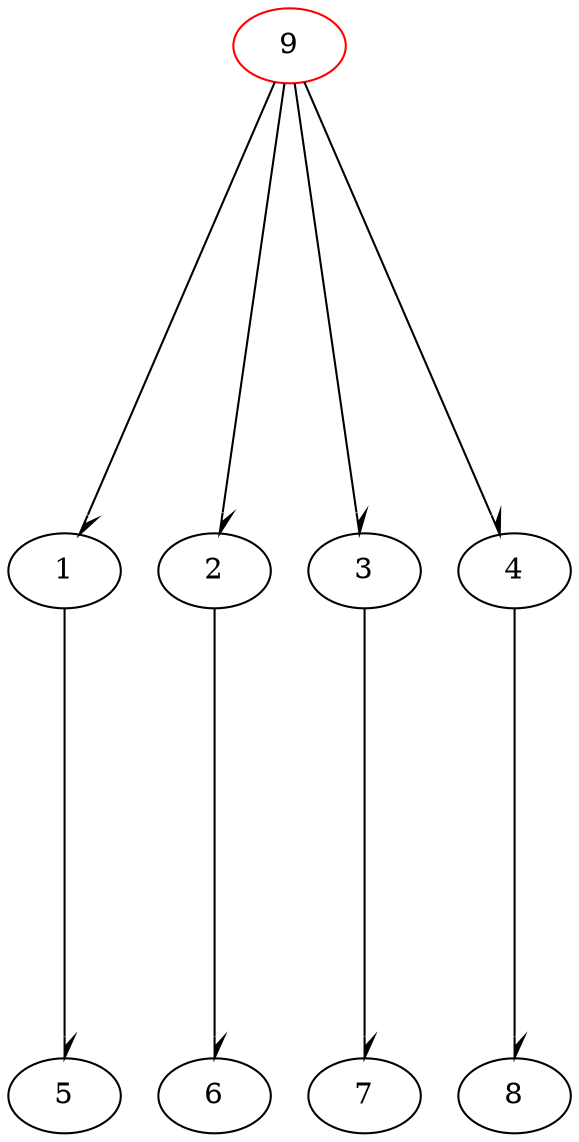 digraph {
overlap=false;
fontsize=6;
normalize=true;
ranksep=3;
height=0.1;
9[color="red"]
9->1[arrowhead=halfopen]
1->5[arrowhead=halfopen]
9->2[arrowhead=halfopen]
2->6[arrowhead=halfopen]
9->3[arrowhead=halfopen]
3->7[arrowhead=halfopen]
9->4[arrowhead=halfopen]
4->8[arrowhead=halfopen]
}